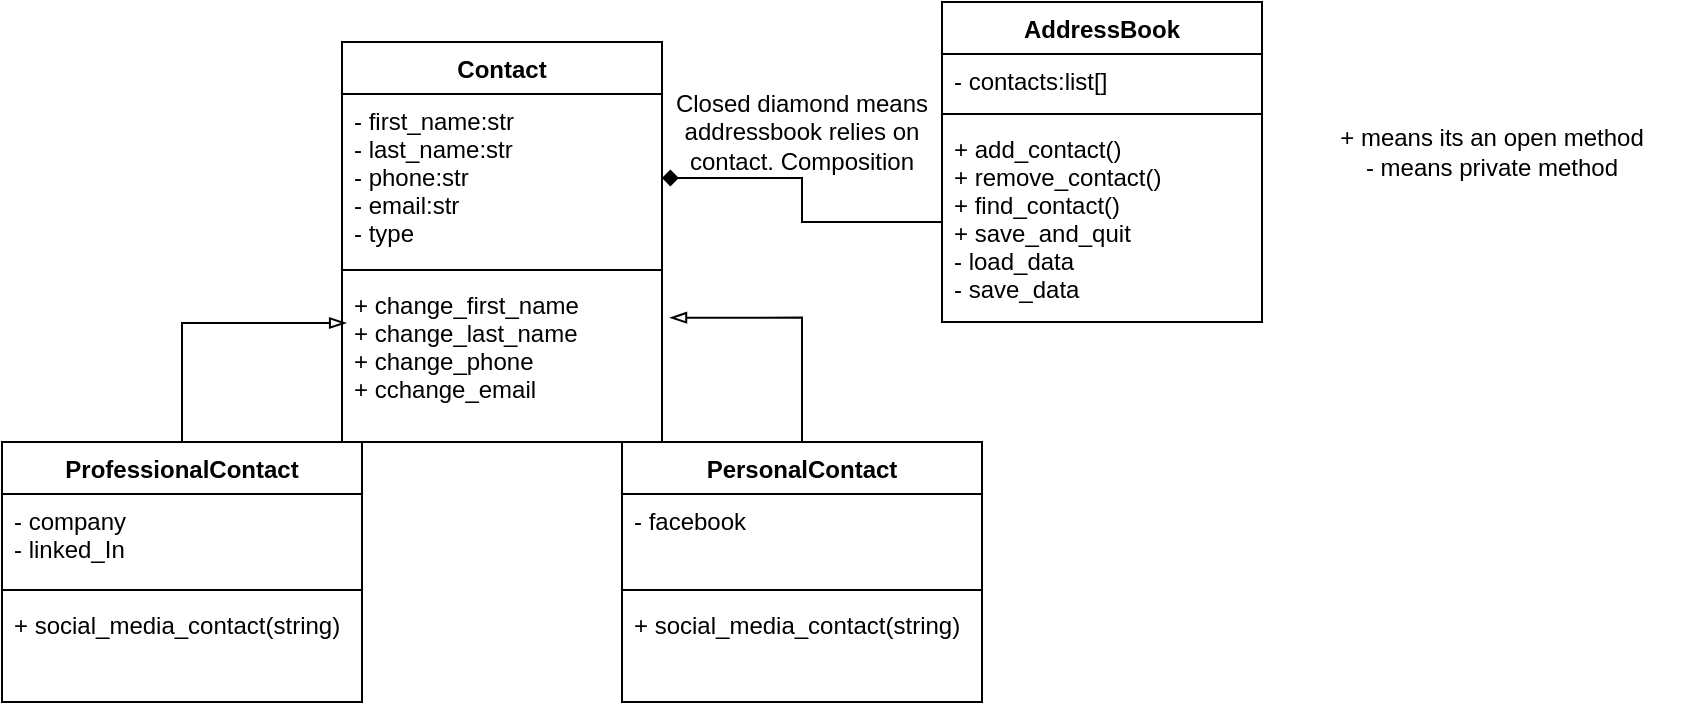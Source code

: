 <mxfile version="13.0.3" type="device"><diagram id="6-ucFO6jXsDXyj-q0sXk" name="Page-1"><mxGraphModel dx="1086" dy="806" grid="1" gridSize="10" guides="1" tooltips="1" connect="1" arrows="1" fold="1" page="1" pageScale="1" pageWidth="850" pageHeight="1100" math="0" shadow="0"><root><mxCell id="0"/><mxCell id="1" parent="0"/><mxCell id="m9rsYYETOKLFx_0JyJ-9-16" style="edgeStyle=orthogonalEdgeStyle;rounded=0;orthogonalLoop=1;jettySize=auto;html=1;entryX=1.025;entryY=0.242;entryDx=0;entryDy=0;entryPerimeter=0;endArrow=blockThin;endFill=0;" edge="1" parent="1" source="m9rsYYETOKLFx_0JyJ-9-9" target="m9rsYYETOKLFx_0JyJ-9-4"><mxGeometry relative="1" as="geometry"/></mxCell><mxCell id="m9rsYYETOKLFx_0JyJ-9-15" style="edgeStyle=orthogonalEdgeStyle;rounded=0;orthogonalLoop=1;jettySize=auto;html=1;entryX=0.013;entryY=0.274;entryDx=0;entryDy=0;entryPerimeter=0;endArrow=blockThin;endFill=0;" edge="1" parent="1" source="m9rsYYETOKLFx_0JyJ-9-5" target="m9rsYYETOKLFx_0JyJ-9-4"><mxGeometry relative="1" as="geometry"/></mxCell><mxCell id="m9rsYYETOKLFx_0JyJ-9-1" value="Contact" style="swimlane;fontStyle=1;align=center;verticalAlign=top;childLayout=stackLayout;horizontal=1;startSize=26;horizontalStack=0;resizeParent=1;resizeParentMax=0;resizeLast=0;collapsible=1;marginBottom=0;" vertex="1" parent="1"><mxGeometry x="170" y="110" width="160" height="200" as="geometry"/></mxCell><mxCell id="m9rsYYETOKLFx_0JyJ-9-2" value="- first_name:str&#10;- last_name:str&#10;- phone:str&#10;- email:str&#10;- type&#10;" style="text;strokeColor=none;fillColor=none;align=left;verticalAlign=top;spacingLeft=4;spacingRight=4;overflow=hidden;rotatable=0;points=[[0,0.5],[1,0.5]];portConstraint=eastwest;" vertex="1" parent="m9rsYYETOKLFx_0JyJ-9-1"><mxGeometry y="26" width="160" height="84" as="geometry"/></mxCell><mxCell id="m9rsYYETOKLFx_0JyJ-9-3" value="" style="line;strokeWidth=1;fillColor=none;align=left;verticalAlign=middle;spacingTop=-1;spacingLeft=3;spacingRight=3;rotatable=0;labelPosition=right;points=[];portConstraint=eastwest;" vertex="1" parent="m9rsYYETOKLFx_0JyJ-9-1"><mxGeometry y="110" width="160" height="8" as="geometry"/></mxCell><mxCell id="m9rsYYETOKLFx_0JyJ-9-4" value="+ change_first_name&#10;+ change_last_name&#10;+ change_phone&#10;+ cchange_email" style="text;strokeColor=none;fillColor=none;align=left;verticalAlign=top;spacingLeft=4;spacingRight=4;overflow=hidden;rotatable=0;points=[[0,0.5],[1,0.5]];portConstraint=eastwest;" vertex="1" parent="m9rsYYETOKLFx_0JyJ-9-1"><mxGeometry y="118" width="160" height="82" as="geometry"/></mxCell><mxCell id="m9rsYYETOKLFx_0JyJ-9-5" value="ProfessionalContact" style="swimlane;fontStyle=1;align=center;verticalAlign=top;childLayout=stackLayout;horizontal=1;startSize=26;horizontalStack=0;resizeParent=1;resizeParentMax=0;resizeLast=0;collapsible=1;marginBottom=0;" vertex="1" parent="1"><mxGeometry y="310" width="180" height="130" as="geometry"/></mxCell><mxCell id="m9rsYYETOKLFx_0JyJ-9-6" value="- company&#10;- linked_In" style="text;strokeColor=none;fillColor=none;align=left;verticalAlign=top;spacingLeft=4;spacingRight=4;overflow=hidden;rotatable=0;points=[[0,0.5],[1,0.5]];portConstraint=eastwest;" vertex="1" parent="m9rsYYETOKLFx_0JyJ-9-5"><mxGeometry y="26" width="180" height="44" as="geometry"/></mxCell><mxCell id="m9rsYYETOKLFx_0JyJ-9-7" value="" style="line;strokeWidth=1;fillColor=none;align=left;verticalAlign=middle;spacingTop=-1;spacingLeft=3;spacingRight=3;rotatable=0;labelPosition=right;points=[];portConstraint=eastwest;" vertex="1" parent="m9rsYYETOKLFx_0JyJ-9-5"><mxGeometry y="70" width="180" height="8" as="geometry"/></mxCell><mxCell id="m9rsYYETOKLFx_0JyJ-9-8" value="+ social_media_contact(string)" style="text;strokeColor=none;fillColor=none;align=left;verticalAlign=top;spacingLeft=4;spacingRight=4;overflow=hidden;rotatable=0;points=[[0,0.5],[1,0.5]];portConstraint=eastwest;" vertex="1" parent="m9rsYYETOKLFx_0JyJ-9-5"><mxGeometry y="78" width="180" height="52" as="geometry"/></mxCell><mxCell id="m9rsYYETOKLFx_0JyJ-9-9" value="PersonalContact" style="swimlane;fontStyle=1;align=center;verticalAlign=top;childLayout=stackLayout;horizontal=1;startSize=26;horizontalStack=0;resizeParent=1;resizeParentMax=0;resizeLast=0;collapsible=1;marginBottom=0;" vertex="1" parent="1"><mxGeometry x="310" y="310" width="180" height="130" as="geometry"/></mxCell><mxCell id="m9rsYYETOKLFx_0JyJ-9-10" value="- facebook&#10;" style="text;strokeColor=none;fillColor=none;align=left;verticalAlign=top;spacingLeft=4;spacingRight=4;overflow=hidden;rotatable=0;points=[[0,0.5],[1,0.5]];portConstraint=eastwest;" vertex="1" parent="m9rsYYETOKLFx_0JyJ-9-9"><mxGeometry y="26" width="180" height="44" as="geometry"/></mxCell><mxCell id="m9rsYYETOKLFx_0JyJ-9-11" value="" style="line;strokeWidth=1;fillColor=none;align=left;verticalAlign=middle;spacingTop=-1;spacingLeft=3;spacingRight=3;rotatable=0;labelPosition=right;points=[];portConstraint=eastwest;" vertex="1" parent="m9rsYYETOKLFx_0JyJ-9-9"><mxGeometry y="70" width="180" height="8" as="geometry"/></mxCell><mxCell id="m9rsYYETOKLFx_0JyJ-9-12" value="+ social_media_contact(string)" style="text;strokeColor=none;fillColor=none;align=left;verticalAlign=top;spacingLeft=4;spacingRight=4;overflow=hidden;rotatable=0;points=[[0,0.5],[1,0.5]];portConstraint=eastwest;" vertex="1" parent="m9rsYYETOKLFx_0JyJ-9-9"><mxGeometry y="78" width="180" height="52" as="geometry"/></mxCell><mxCell id="m9rsYYETOKLFx_0JyJ-9-13" style="edgeStyle=orthogonalEdgeStyle;rounded=0;orthogonalLoop=1;jettySize=auto;html=1;exitX=1;exitY=0.5;exitDx=0;exitDy=0;" edge="1" parent="m9rsYYETOKLFx_0JyJ-9-9" source="m9rsYYETOKLFx_0JyJ-9-12" target="m9rsYYETOKLFx_0JyJ-9-12"><mxGeometry relative="1" as="geometry"/></mxCell><mxCell id="m9rsYYETOKLFx_0JyJ-9-21" style="edgeStyle=orthogonalEdgeStyle;rounded=0;orthogonalLoop=1;jettySize=auto;html=1;entryX=1;entryY=0.5;entryDx=0;entryDy=0;endArrow=diamond;endFill=1;" edge="1" parent="1" source="m9rsYYETOKLFx_0JyJ-9-20" target="m9rsYYETOKLFx_0JyJ-9-2"><mxGeometry relative="1" as="geometry"/></mxCell><mxCell id="m9rsYYETOKLFx_0JyJ-9-17" value="AddressBook" style="swimlane;fontStyle=1;align=center;verticalAlign=top;childLayout=stackLayout;horizontal=1;startSize=26;horizontalStack=0;resizeParent=1;resizeParentMax=0;resizeLast=0;collapsible=1;marginBottom=0;" vertex="1" parent="1"><mxGeometry x="470" y="90" width="160" height="160" as="geometry"/></mxCell><mxCell id="m9rsYYETOKLFx_0JyJ-9-18" value="- contacts:list[]" style="text;strokeColor=none;fillColor=none;align=left;verticalAlign=top;spacingLeft=4;spacingRight=4;overflow=hidden;rotatable=0;points=[[0,0.5],[1,0.5]];portConstraint=eastwest;" vertex="1" parent="m9rsYYETOKLFx_0JyJ-9-17"><mxGeometry y="26" width="160" height="26" as="geometry"/></mxCell><mxCell id="m9rsYYETOKLFx_0JyJ-9-19" value="" style="line;strokeWidth=1;fillColor=none;align=left;verticalAlign=middle;spacingTop=-1;spacingLeft=3;spacingRight=3;rotatable=0;labelPosition=right;points=[];portConstraint=eastwest;" vertex="1" parent="m9rsYYETOKLFx_0JyJ-9-17"><mxGeometry y="52" width="160" height="8" as="geometry"/></mxCell><mxCell id="m9rsYYETOKLFx_0JyJ-9-20" value="+ add_contact()&#10;+ remove_contact()&#10;+ find_contact()&#10;+ save_and_quit&#10;- load_data&#10;- save_data" style="text;strokeColor=none;fillColor=none;align=left;verticalAlign=top;spacingLeft=4;spacingRight=4;overflow=hidden;rotatable=0;points=[[0,0.5],[1,0.5]];portConstraint=eastwest;" vertex="1" parent="m9rsYYETOKLFx_0JyJ-9-17"><mxGeometry y="60" width="160" height="100" as="geometry"/></mxCell><mxCell id="m9rsYYETOKLFx_0JyJ-9-22" value="+ means its an open method&lt;br&gt;- means private method" style="text;html=1;strokeColor=none;fillColor=none;align=center;verticalAlign=middle;whiteSpace=wrap;rounded=0;" vertex="1" parent="1"><mxGeometry x="640" y="140" width="210" height="50" as="geometry"/></mxCell><mxCell id="m9rsYYETOKLFx_0JyJ-9-23" value="Closed diamond means addressbook relies on contact. Composition" style="text;html=1;strokeColor=none;fillColor=none;align=center;verticalAlign=middle;whiteSpace=wrap;rounded=0;" vertex="1" parent="1"><mxGeometry x="330" y="130" width="140" height="50" as="geometry"/></mxCell></root></mxGraphModel></diagram></mxfile>